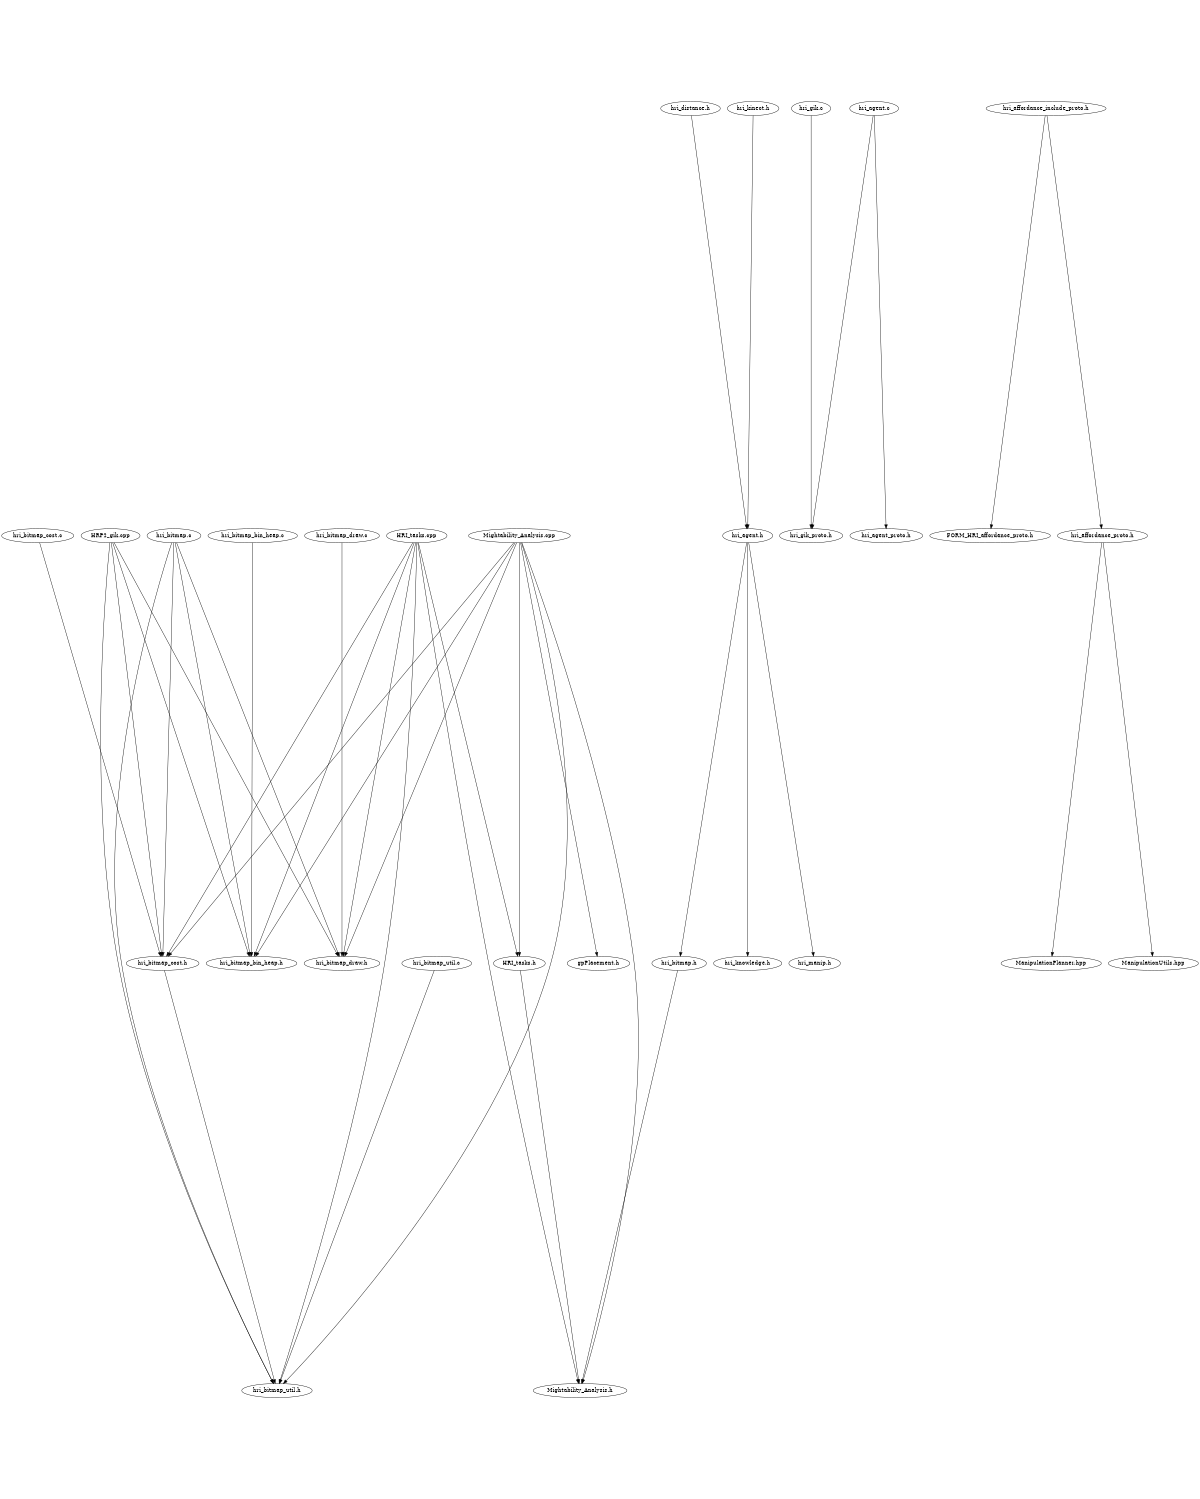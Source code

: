 digraph "source tree" {
    overlap=scale;
    size="8,10";
    ratio="fill";
    fontsize="16";
    fontname="Helvetica";
	clusterrank="local";
	"HRI_tasks.cpp" -> "hri_bitmap_bin_heap.h"
	"HRI_tasks.cpp" -> "hri_bitmap_cost.h"
	"hri_bitmap.h" -> "Mightability_Analysis.h"
	"hri_agent.h" -> "hri_knowledge.h"
	"HRP2_gik.cpp" -> "hri_bitmap_draw.h"
	"Mightability_Analysis.cpp" -> "hri_bitmap_draw.h"
	"HRI_tasks.h" -> "Mightability_Analysis.h"
	"hri_bitmap_bin_heap.c" -> "hri_bitmap_bin_heap.h"
	"hri_bitmap.c" -> "hri_bitmap_draw.h"
	"HRI_tasks.cpp" -> "Mightability_Analysis.h"
	"HRI_tasks.cpp" -> "HRI_tasks.h"
	"Mightability_Analysis.cpp" -> "hri_bitmap_util.h"
	"hri_gik.c" -> "hri_gik_proto.h"
	"hri_affordance_include_proto.h" -> "FORM_HRI_affordance_proto.h"
	"HRP2_gik.cpp" -> "hri_bitmap_cost.h"
	"hri_distance.h" -> "hri_agent.h"
	"hri_bitmap_cost.c" -> "hri_bitmap_cost.h"
	"Mightability_Analysis.cpp" -> "hri_bitmap_cost.h"
	"Mightability_Analysis.cpp" -> "gpPlacement.h"
	"hri_affordance_proto.h" -> "ManipulationPlanner.hpp"
	"hri_bitmap.c" -> "hri_bitmap_bin_heap.h"
	"hri_bitmap_util.c" -> "hri_bitmap_util.h"
	"Mightability_Analysis.cpp" -> "Mightability_Analysis.h"
	"hri_agent.c" -> "hri_gik_proto.h"
	"hri_affordance_include_proto.h" -> "hri_affordance_proto.h"
	"hri_agent.h" -> "hri_bitmap.h"
	"Mightability_Analysis.cpp" -> "hri_bitmap_bin_heap.h"
	"HRP2_gik.cpp" -> "hri_bitmap_util.h"
	"hri_bitmap.c" -> "hri_bitmap_util.h"
	"HRI_tasks.cpp" -> "hri_bitmap_util.h"
	"hri_agent.c" -> "hri_agent_proto.h"
	"hri_bitmap_draw.c" -> "hri_bitmap_draw.h"
	"hri_affordance_proto.h" -> "ManipulationUtils.hpp"
	"hri_kinect.h" -> "hri_agent.h"
	"hri_bitmap_cost.h" -> "hri_bitmap_util.h"
	"hri_bitmap.c" -> "hri_bitmap_cost.h"
	"hri_agent.h" -> "hri_manip.h"
	"HRP2_gik.cpp" -> "hri_bitmap_bin_heap.h"
	"HRI_tasks.cpp" -> "hri_bitmap_draw.h"
	"Mightability_Analysis.cpp" -> "HRI_tasks.h"
}
